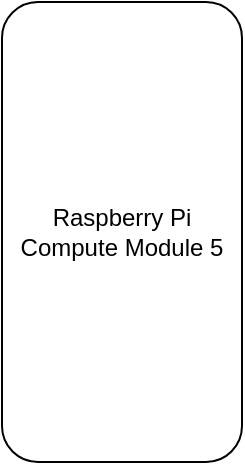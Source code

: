 <mxfile version="25.0.3">
  <diagram name="Page-1" id="oB73Pj1d5-FErsLsA9Aw">
    <mxGraphModel dx="1026" dy="579" grid="1" gridSize="10" guides="1" tooltips="1" connect="1" arrows="1" fold="1" page="1" pageScale="1" pageWidth="827" pageHeight="1169" math="0" shadow="0">
      <root>
        <mxCell id="0" />
        <mxCell id="1" parent="0" />
        <mxCell id="dYm7dDyOneSl2GsxLzdn-1" value="Raspberry Pi&lt;br&gt;Compute Module 5" style="rounded=1;whiteSpace=wrap;html=1;" vertex="1" parent="1">
          <mxGeometry x="354" y="160" width="120" height="230" as="geometry" />
        </mxCell>
      </root>
    </mxGraphModel>
  </diagram>
</mxfile>
